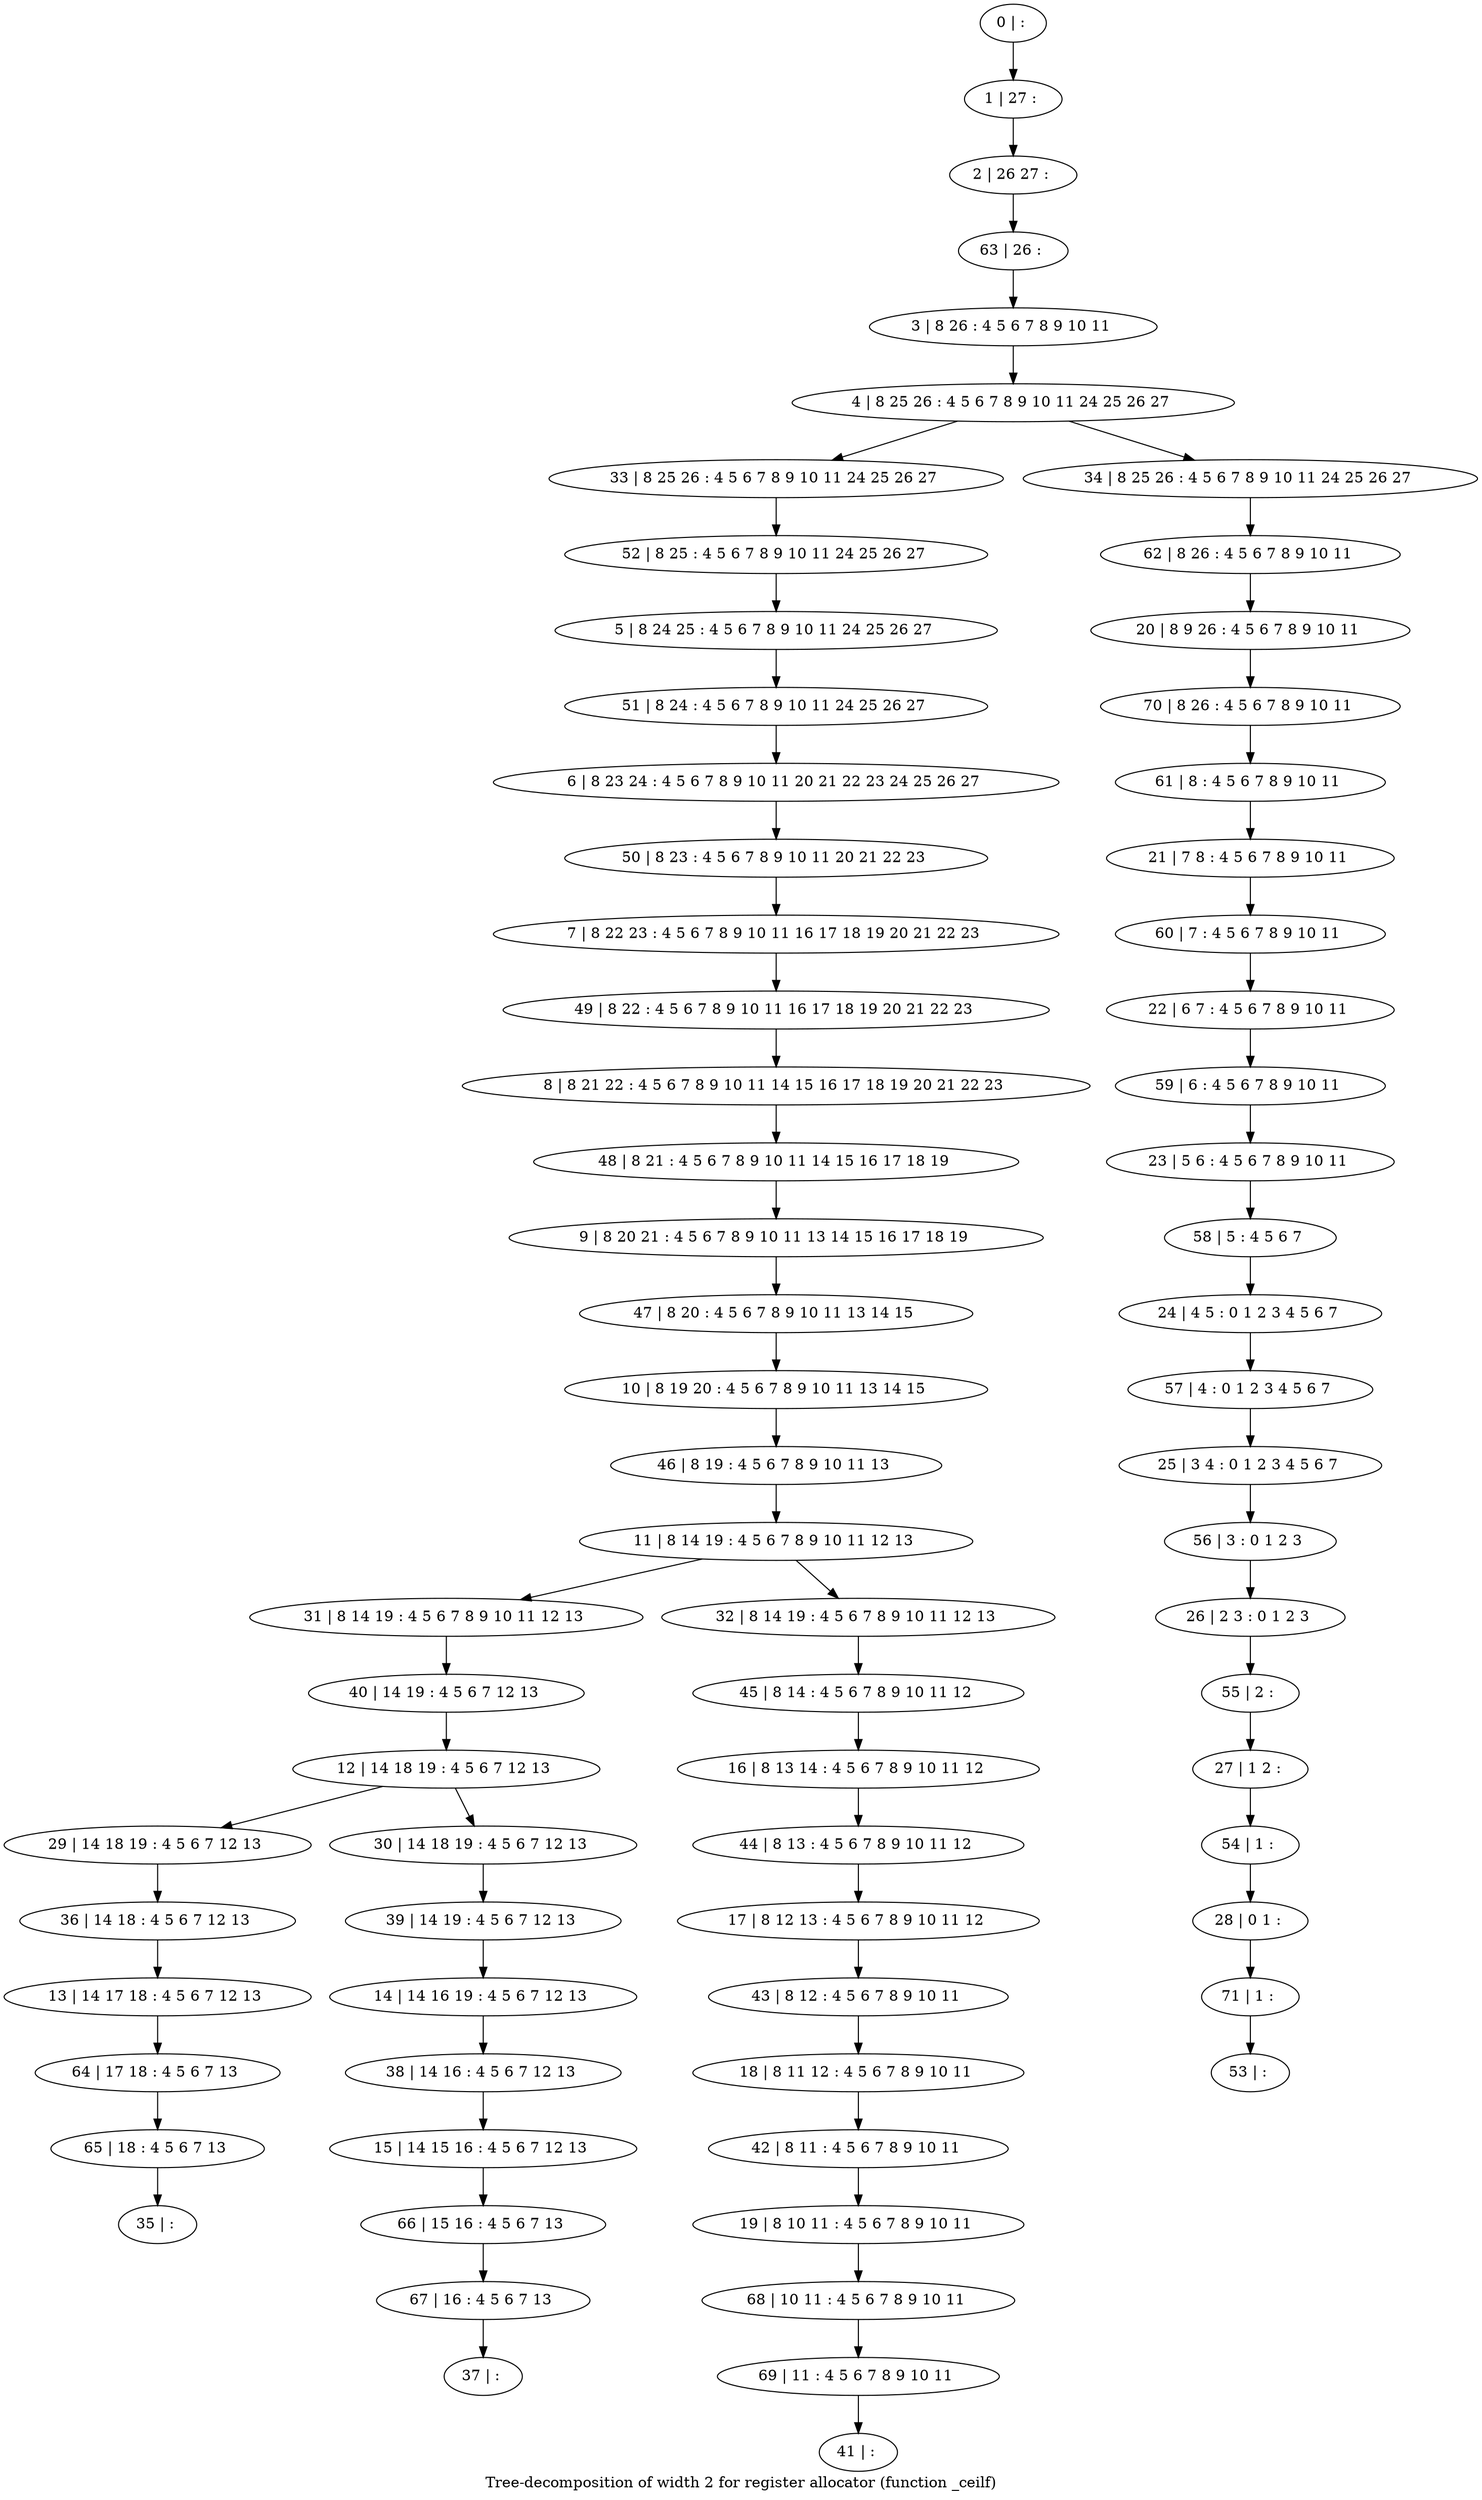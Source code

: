 digraph G {
graph [label="Tree-decomposition of width 2 for register allocator (function _ceilf)"]
0[label="0 | : "];
1[label="1 | 27 : "];
2[label="2 | 26 27 : "];
3[label="3 | 8 26 : 4 5 6 7 8 9 10 11 "];
4[label="4 | 8 25 26 : 4 5 6 7 8 9 10 11 24 25 26 27 "];
5[label="5 | 8 24 25 : 4 5 6 7 8 9 10 11 24 25 26 27 "];
6[label="6 | 8 23 24 : 4 5 6 7 8 9 10 11 20 21 22 23 24 25 26 27 "];
7[label="7 | 8 22 23 : 4 5 6 7 8 9 10 11 16 17 18 19 20 21 22 23 "];
8[label="8 | 8 21 22 : 4 5 6 7 8 9 10 11 14 15 16 17 18 19 20 21 22 23 "];
9[label="9 | 8 20 21 : 4 5 6 7 8 9 10 11 13 14 15 16 17 18 19 "];
10[label="10 | 8 19 20 : 4 5 6 7 8 9 10 11 13 14 15 "];
11[label="11 | 8 14 19 : 4 5 6 7 8 9 10 11 12 13 "];
12[label="12 | 14 18 19 : 4 5 6 7 12 13 "];
13[label="13 | 14 17 18 : 4 5 6 7 12 13 "];
14[label="14 | 14 16 19 : 4 5 6 7 12 13 "];
15[label="15 | 14 15 16 : 4 5 6 7 12 13 "];
16[label="16 | 8 13 14 : 4 5 6 7 8 9 10 11 12 "];
17[label="17 | 8 12 13 : 4 5 6 7 8 9 10 11 12 "];
18[label="18 | 8 11 12 : 4 5 6 7 8 9 10 11 "];
19[label="19 | 8 10 11 : 4 5 6 7 8 9 10 11 "];
20[label="20 | 8 9 26 : 4 5 6 7 8 9 10 11 "];
21[label="21 | 7 8 : 4 5 6 7 8 9 10 11 "];
22[label="22 | 6 7 : 4 5 6 7 8 9 10 11 "];
23[label="23 | 5 6 : 4 5 6 7 8 9 10 11 "];
24[label="24 | 4 5 : 0 1 2 3 4 5 6 7 "];
25[label="25 | 3 4 : 0 1 2 3 4 5 6 7 "];
26[label="26 | 2 3 : 0 1 2 3 "];
27[label="27 | 1 2 : "];
28[label="28 | 0 1 : "];
29[label="29 | 14 18 19 : 4 5 6 7 12 13 "];
30[label="30 | 14 18 19 : 4 5 6 7 12 13 "];
31[label="31 | 8 14 19 : 4 5 6 7 8 9 10 11 12 13 "];
32[label="32 | 8 14 19 : 4 5 6 7 8 9 10 11 12 13 "];
33[label="33 | 8 25 26 : 4 5 6 7 8 9 10 11 24 25 26 27 "];
34[label="34 | 8 25 26 : 4 5 6 7 8 9 10 11 24 25 26 27 "];
35[label="35 | : "];
36[label="36 | 14 18 : 4 5 6 7 12 13 "];
37[label="37 | : "];
38[label="38 | 14 16 : 4 5 6 7 12 13 "];
39[label="39 | 14 19 : 4 5 6 7 12 13 "];
40[label="40 | 14 19 : 4 5 6 7 12 13 "];
41[label="41 | : "];
42[label="42 | 8 11 : 4 5 6 7 8 9 10 11 "];
43[label="43 | 8 12 : 4 5 6 7 8 9 10 11 "];
44[label="44 | 8 13 : 4 5 6 7 8 9 10 11 12 "];
45[label="45 | 8 14 : 4 5 6 7 8 9 10 11 12 "];
46[label="46 | 8 19 : 4 5 6 7 8 9 10 11 13 "];
47[label="47 | 8 20 : 4 5 6 7 8 9 10 11 13 14 15 "];
48[label="48 | 8 21 : 4 5 6 7 8 9 10 11 14 15 16 17 18 19 "];
49[label="49 | 8 22 : 4 5 6 7 8 9 10 11 16 17 18 19 20 21 22 23 "];
50[label="50 | 8 23 : 4 5 6 7 8 9 10 11 20 21 22 23 "];
51[label="51 | 8 24 : 4 5 6 7 8 9 10 11 24 25 26 27 "];
52[label="52 | 8 25 : 4 5 6 7 8 9 10 11 24 25 26 27 "];
53[label="53 | : "];
54[label="54 | 1 : "];
55[label="55 | 2 : "];
56[label="56 | 3 : 0 1 2 3 "];
57[label="57 | 4 : 0 1 2 3 4 5 6 7 "];
58[label="58 | 5 : 4 5 6 7 "];
59[label="59 | 6 : 4 5 6 7 8 9 10 11 "];
60[label="60 | 7 : 4 5 6 7 8 9 10 11 "];
61[label="61 | 8 : 4 5 6 7 8 9 10 11 "];
62[label="62 | 8 26 : 4 5 6 7 8 9 10 11 "];
63[label="63 | 26 : "];
64[label="64 | 17 18 : 4 5 6 7 13 "];
65[label="65 | 18 : 4 5 6 7 13 "];
66[label="66 | 15 16 : 4 5 6 7 13 "];
67[label="67 | 16 : 4 5 6 7 13 "];
68[label="68 | 10 11 : 4 5 6 7 8 9 10 11 "];
69[label="69 | 11 : 4 5 6 7 8 9 10 11 "];
70[label="70 | 8 26 : 4 5 6 7 8 9 10 11 "];
71[label="71 | 1 : "];
0->1 ;
1->2 ;
3->4 ;
12->29 ;
12->30 ;
11->31 ;
11->32 ;
4->33 ;
4->34 ;
36->13 ;
29->36 ;
38->15 ;
14->38 ;
39->14 ;
30->39 ;
40->12 ;
31->40 ;
42->19 ;
18->42 ;
43->18 ;
17->43 ;
44->17 ;
16->44 ;
45->16 ;
32->45 ;
46->11 ;
10->46 ;
47->10 ;
9->47 ;
48->9 ;
8->48 ;
49->8 ;
7->49 ;
50->7 ;
6->50 ;
51->6 ;
5->51 ;
52->5 ;
33->52 ;
54->28 ;
27->54 ;
55->27 ;
26->55 ;
56->26 ;
25->56 ;
57->25 ;
24->57 ;
58->24 ;
23->58 ;
59->23 ;
22->59 ;
60->22 ;
21->60 ;
61->21 ;
62->20 ;
34->62 ;
63->3 ;
2->63 ;
13->64 ;
65->35 ;
64->65 ;
15->66 ;
67->37 ;
66->67 ;
19->68 ;
69->41 ;
68->69 ;
70->61 ;
20->70 ;
71->53 ;
28->71 ;
}
